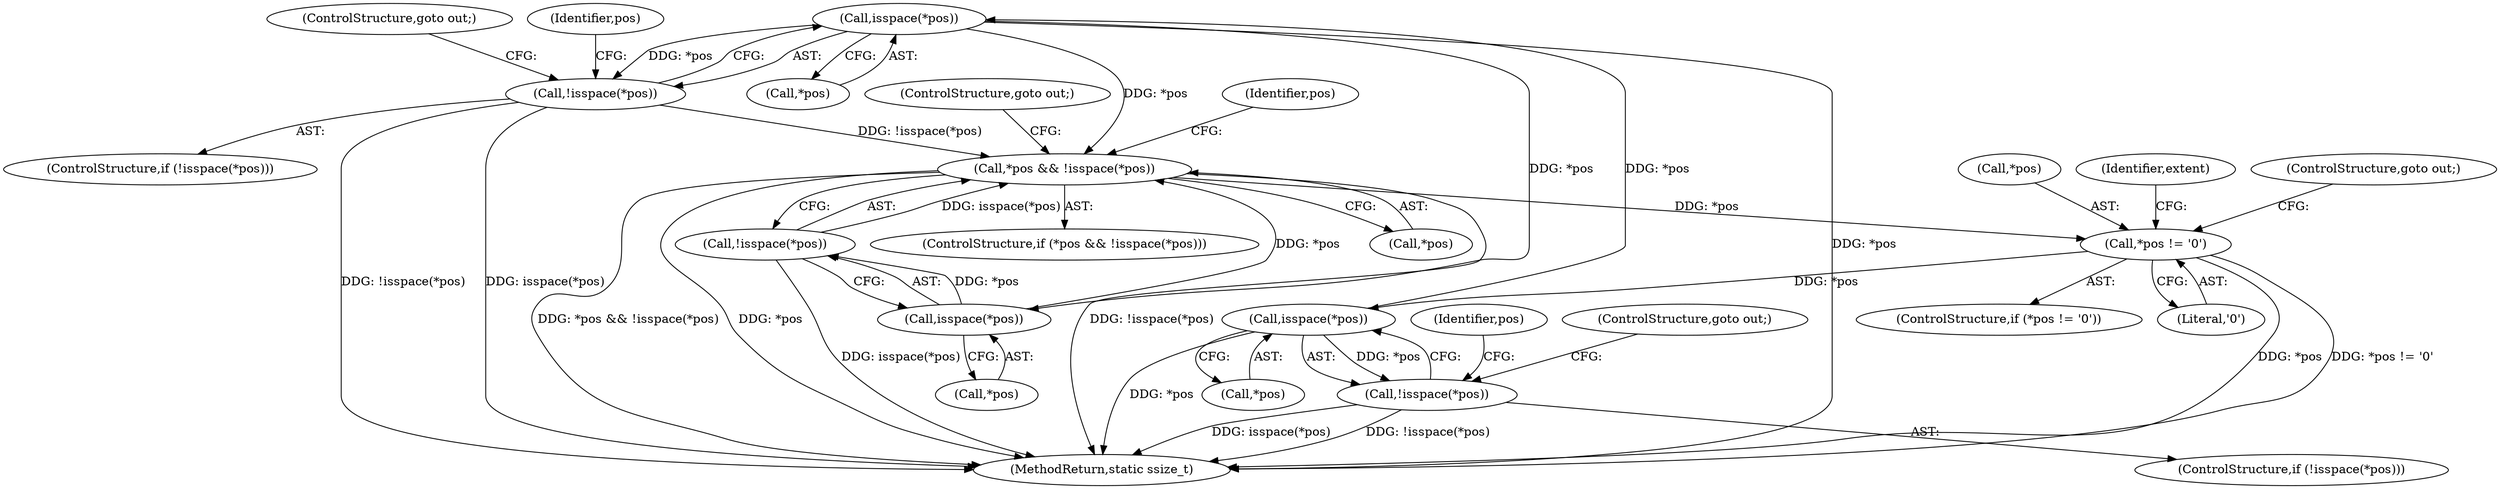 digraph "0_linux_6708075f104c3c9b04b23336bb0366ca30c3931b@pointer" {
"1000310" [label="(Call,isspace(*pos))"];
"1000291" [label="(Call,isspace(*pos))"];
"1000341" [label="(Call,*pos != '\0')"];
"1000328" [label="(Call,*pos && !isspace(*pos))"];
"1000332" [label="(Call,isspace(*pos))"];
"1000310" [label="(Call,isspace(*pos))"];
"1000331" [label="(Call,!isspace(*pos))"];
"1000309" [label="(Call,!isspace(*pos))"];
"1000290" [label="(Call,!isspace(*pos))"];
"1000333" [label="(Call,*pos)"];
"1000315" [label="(Identifier,pos)"];
"1000309" [label="(Call,!isspace(*pos))"];
"1000340" [label="(ControlStructure,if (*pos != '\0'))"];
"1000296" [label="(Identifier,pos)"];
"1000294" [label="(ControlStructure,goto out;)"];
"1000345" [label="(ControlStructure,goto out;)"];
"1000328" [label="(Call,*pos && !isspace(*pos))"];
"1000342" [label="(Call,*pos)"];
"1000327" [label="(ControlStructure,if (*pos && !isspace(*pos)))"];
"1000518" [label="(MethodReturn,static ssize_t)"];
"1000311" [label="(Call,*pos)"];
"1000313" [label="(ControlStructure,goto out;)"];
"1000308" [label="(ControlStructure,if (!isspace(*pos)))"];
"1000337" [label="(Identifier,pos)"];
"1000335" [label="(ControlStructure,goto out;)"];
"1000290" [label="(Call,!isspace(*pos))"];
"1000289" [label="(ControlStructure,if (!isspace(*pos)))"];
"1000329" [label="(Call,*pos)"];
"1000292" [label="(Call,*pos)"];
"1000341" [label="(Call,*pos != '\0')"];
"1000291" [label="(Call,isspace(*pos))"];
"1000310" [label="(Call,isspace(*pos))"];
"1000332" [label="(Call,isspace(*pos))"];
"1000350" [label="(Identifier,extent)"];
"1000331" [label="(Call,!isspace(*pos))"];
"1000344" [label="(Literal,'\0')"];
"1000310" -> "1000309"  [label="AST: "];
"1000310" -> "1000311"  [label="CFG: "];
"1000311" -> "1000310"  [label="AST: "];
"1000309" -> "1000310"  [label="CFG: "];
"1000310" -> "1000518"  [label="DDG: *pos"];
"1000310" -> "1000309"  [label="DDG: *pos"];
"1000291" -> "1000310"  [label="DDG: *pos"];
"1000310" -> "1000328"  [label="DDG: *pos"];
"1000310" -> "1000332"  [label="DDG: *pos"];
"1000291" -> "1000290"  [label="AST: "];
"1000291" -> "1000292"  [label="CFG: "];
"1000292" -> "1000291"  [label="AST: "];
"1000290" -> "1000291"  [label="CFG: "];
"1000291" -> "1000518"  [label="DDG: *pos"];
"1000291" -> "1000290"  [label="DDG: *pos"];
"1000341" -> "1000291"  [label="DDG: *pos"];
"1000341" -> "1000340"  [label="AST: "];
"1000341" -> "1000344"  [label="CFG: "];
"1000342" -> "1000341"  [label="AST: "];
"1000344" -> "1000341"  [label="AST: "];
"1000345" -> "1000341"  [label="CFG: "];
"1000350" -> "1000341"  [label="CFG: "];
"1000341" -> "1000518"  [label="DDG: *pos"];
"1000341" -> "1000518"  [label="DDG: *pos != '\0'"];
"1000328" -> "1000341"  [label="DDG: *pos"];
"1000328" -> "1000327"  [label="AST: "];
"1000328" -> "1000329"  [label="CFG: "];
"1000328" -> "1000331"  [label="CFG: "];
"1000329" -> "1000328"  [label="AST: "];
"1000331" -> "1000328"  [label="AST: "];
"1000335" -> "1000328"  [label="CFG: "];
"1000337" -> "1000328"  [label="CFG: "];
"1000328" -> "1000518"  [label="DDG: !isspace(*pos)"];
"1000328" -> "1000518"  [label="DDG: *pos && !isspace(*pos)"];
"1000328" -> "1000518"  [label="DDG: *pos"];
"1000332" -> "1000328"  [label="DDG: *pos"];
"1000331" -> "1000328"  [label="DDG: isspace(*pos)"];
"1000309" -> "1000328"  [label="DDG: !isspace(*pos)"];
"1000332" -> "1000331"  [label="AST: "];
"1000332" -> "1000333"  [label="CFG: "];
"1000333" -> "1000332"  [label="AST: "];
"1000331" -> "1000332"  [label="CFG: "];
"1000332" -> "1000331"  [label="DDG: *pos"];
"1000331" -> "1000518"  [label="DDG: isspace(*pos)"];
"1000309" -> "1000308"  [label="AST: "];
"1000313" -> "1000309"  [label="CFG: "];
"1000315" -> "1000309"  [label="CFG: "];
"1000309" -> "1000518"  [label="DDG: isspace(*pos)"];
"1000309" -> "1000518"  [label="DDG: !isspace(*pos)"];
"1000290" -> "1000289"  [label="AST: "];
"1000294" -> "1000290"  [label="CFG: "];
"1000296" -> "1000290"  [label="CFG: "];
"1000290" -> "1000518"  [label="DDG: isspace(*pos)"];
"1000290" -> "1000518"  [label="DDG: !isspace(*pos)"];
}

